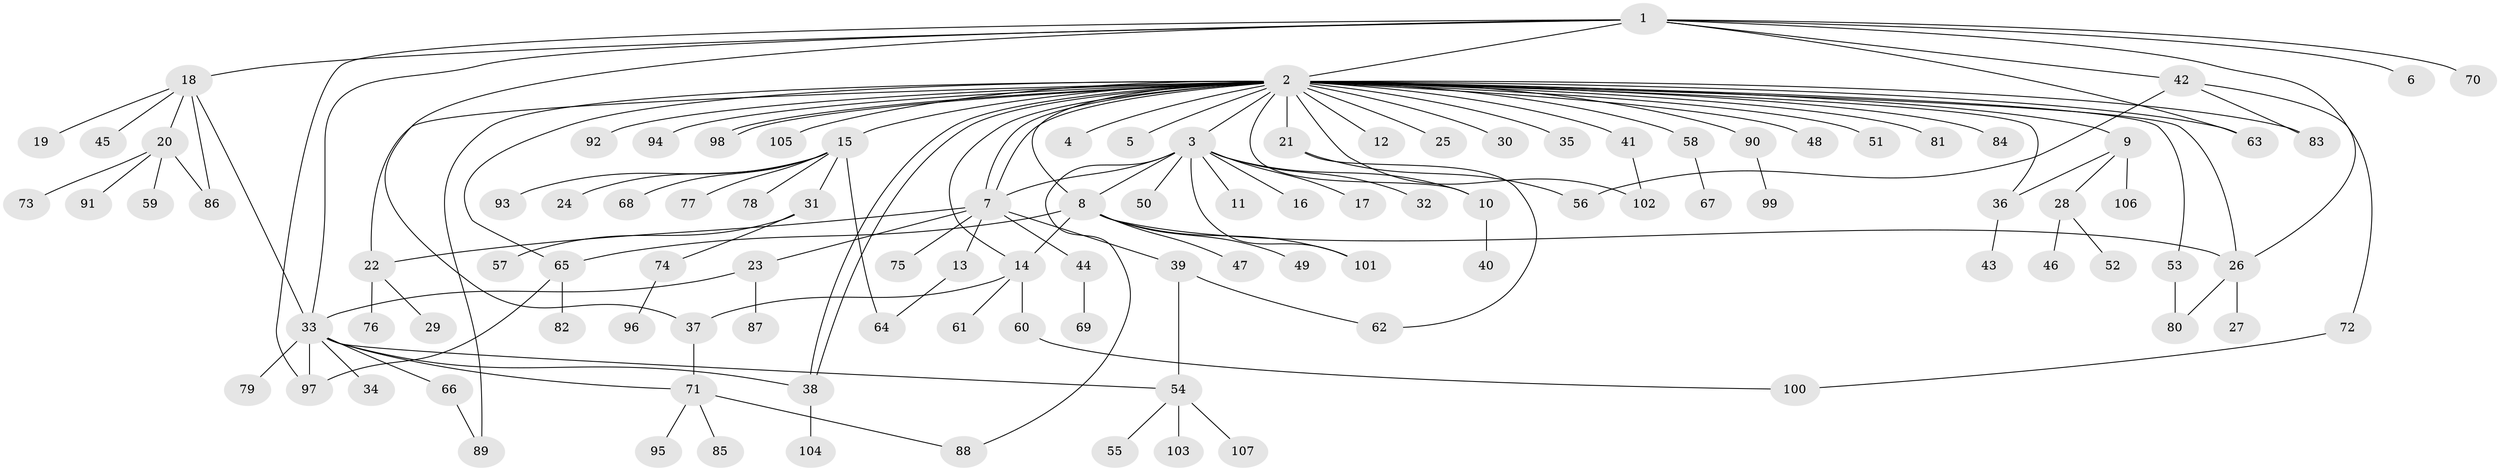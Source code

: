 // coarse degree distribution, {12: 0.011904761904761904, 37: 0.011904761904761904, 10: 0.023809523809523808, 1: 0.6071428571428571, 9: 0.011904761904761904, 6: 0.03571428571428571, 4: 0.05952380952380952, 2: 0.17857142857142858, 7: 0.011904761904761904, 3: 0.023809523809523808, 5: 0.023809523809523808}
// Generated by graph-tools (version 1.1) at 2025/41/03/06/25 10:41:51]
// undirected, 107 vertices, 138 edges
graph export_dot {
graph [start="1"]
  node [color=gray90,style=filled];
  1;
  2;
  3;
  4;
  5;
  6;
  7;
  8;
  9;
  10;
  11;
  12;
  13;
  14;
  15;
  16;
  17;
  18;
  19;
  20;
  21;
  22;
  23;
  24;
  25;
  26;
  27;
  28;
  29;
  30;
  31;
  32;
  33;
  34;
  35;
  36;
  37;
  38;
  39;
  40;
  41;
  42;
  43;
  44;
  45;
  46;
  47;
  48;
  49;
  50;
  51;
  52;
  53;
  54;
  55;
  56;
  57;
  58;
  59;
  60;
  61;
  62;
  63;
  64;
  65;
  66;
  67;
  68;
  69;
  70;
  71;
  72;
  73;
  74;
  75;
  76;
  77;
  78;
  79;
  80;
  81;
  82;
  83;
  84;
  85;
  86;
  87;
  88;
  89;
  90;
  91;
  92;
  93;
  94;
  95;
  96;
  97;
  98;
  99;
  100;
  101;
  102;
  103;
  104;
  105;
  106;
  107;
  1 -- 2;
  1 -- 6;
  1 -- 18;
  1 -- 26;
  1 -- 33;
  1 -- 37;
  1 -- 42;
  1 -- 63;
  1 -- 70;
  1 -- 97;
  2 -- 3;
  2 -- 4;
  2 -- 5;
  2 -- 7;
  2 -- 7;
  2 -- 8;
  2 -- 9;
  2 -- 10;
  2 -- 12;
  2 -- 14;
  2 -- 15;
  2 -- 21;
  2 -- 22;
  2 -- 25;
  2 -- 26;
  2 -- 30;
  2 -- 35;
  2 -- 36;
  2 -- 38;
  2 -- 38;
  2 -- 41;
  2 -- 48;
  2 -- 51;
  2 -- 53;
  2 -- 58;
  2 -- 63;
  2 -- 65;
  2 -- 81;
  2 -- 83;
  2 -- 84;
  2 -- 89;
  2 -- 90;
  2 -- 92;
  2 -- 94;
  2 -- 98;
  2 -- 98;
  2 -- 102;
  2 -- 105;
  3 -- 7;
  3 -- 8;
  3 -- 10;
  3 -- 11;
  3 -- 16;
  3 -- 17;
  3 -- 32;
  3 -- 50;
  3 -- 88;
  3 -- 101;
  7 -- 13;
  7 -- 22;
  7 -- 23;
  7 -- 39;
  7 -- 44;
  7 -- 75;
  8 -- 14;
  8 -- 26;
  8 -- 47;
  8 -- 49;
  8 -- 65;
  8 -- 101;
  9 -- 28;
  9 -- 36;
  9 -- 106;
  10 -- 40;
  13 -- 64;
  14 -- 37;
  14 -- 60;
  14 -- 61;
  15 -- 24;
  15 -- 31;
  15 -- 64;
  15 -- 68;
  15 -- 77;
  15 -- 78;
  15 -- 93;
  18 -- 19;
  18 -- 20;
  18 -- 33;
  18 -- 45;
  18 -- 86;
  20 -- 59;
  20 -- 73;
  20 -- 86;
  20 -- 91;
  21 -- 56;
  21 -- 62;
  22 -- 29;
  22 -- 76;
  23 -- 33;
  23 -- 87;
  26 -- 27;
  26 -- 80;
  28 -- 46;
  28 -- 52;
  31 -- 57;
  31 -- 74;
  33 -- 34;
  33 -- 38;
  33 -- 54;
  33 -- 66;
  33 -- 71;
  33 -- 79;
  33 -- 97;
  36 -- 43;
  37 -- 71;
  38 -- 104;
  39 -- 54;
  39 -- 62;
  41 -- 102;
  42 -- 56;
  42 -- 72;
  42 -- 83;
  44 -- 69;
  53 -- 80;
  54 -- 55;
  54 -- 103;
  54 -- 107;
  58 -- 67;
  60 -- 100;
  65 -- 82;
  65 -- 97;
  66 -- 89;
  71 -- 85;
  71 -- 88;
  71 -- 95;
  72 -- 100;
  74 -- 96;
  90 -- 99;
}
